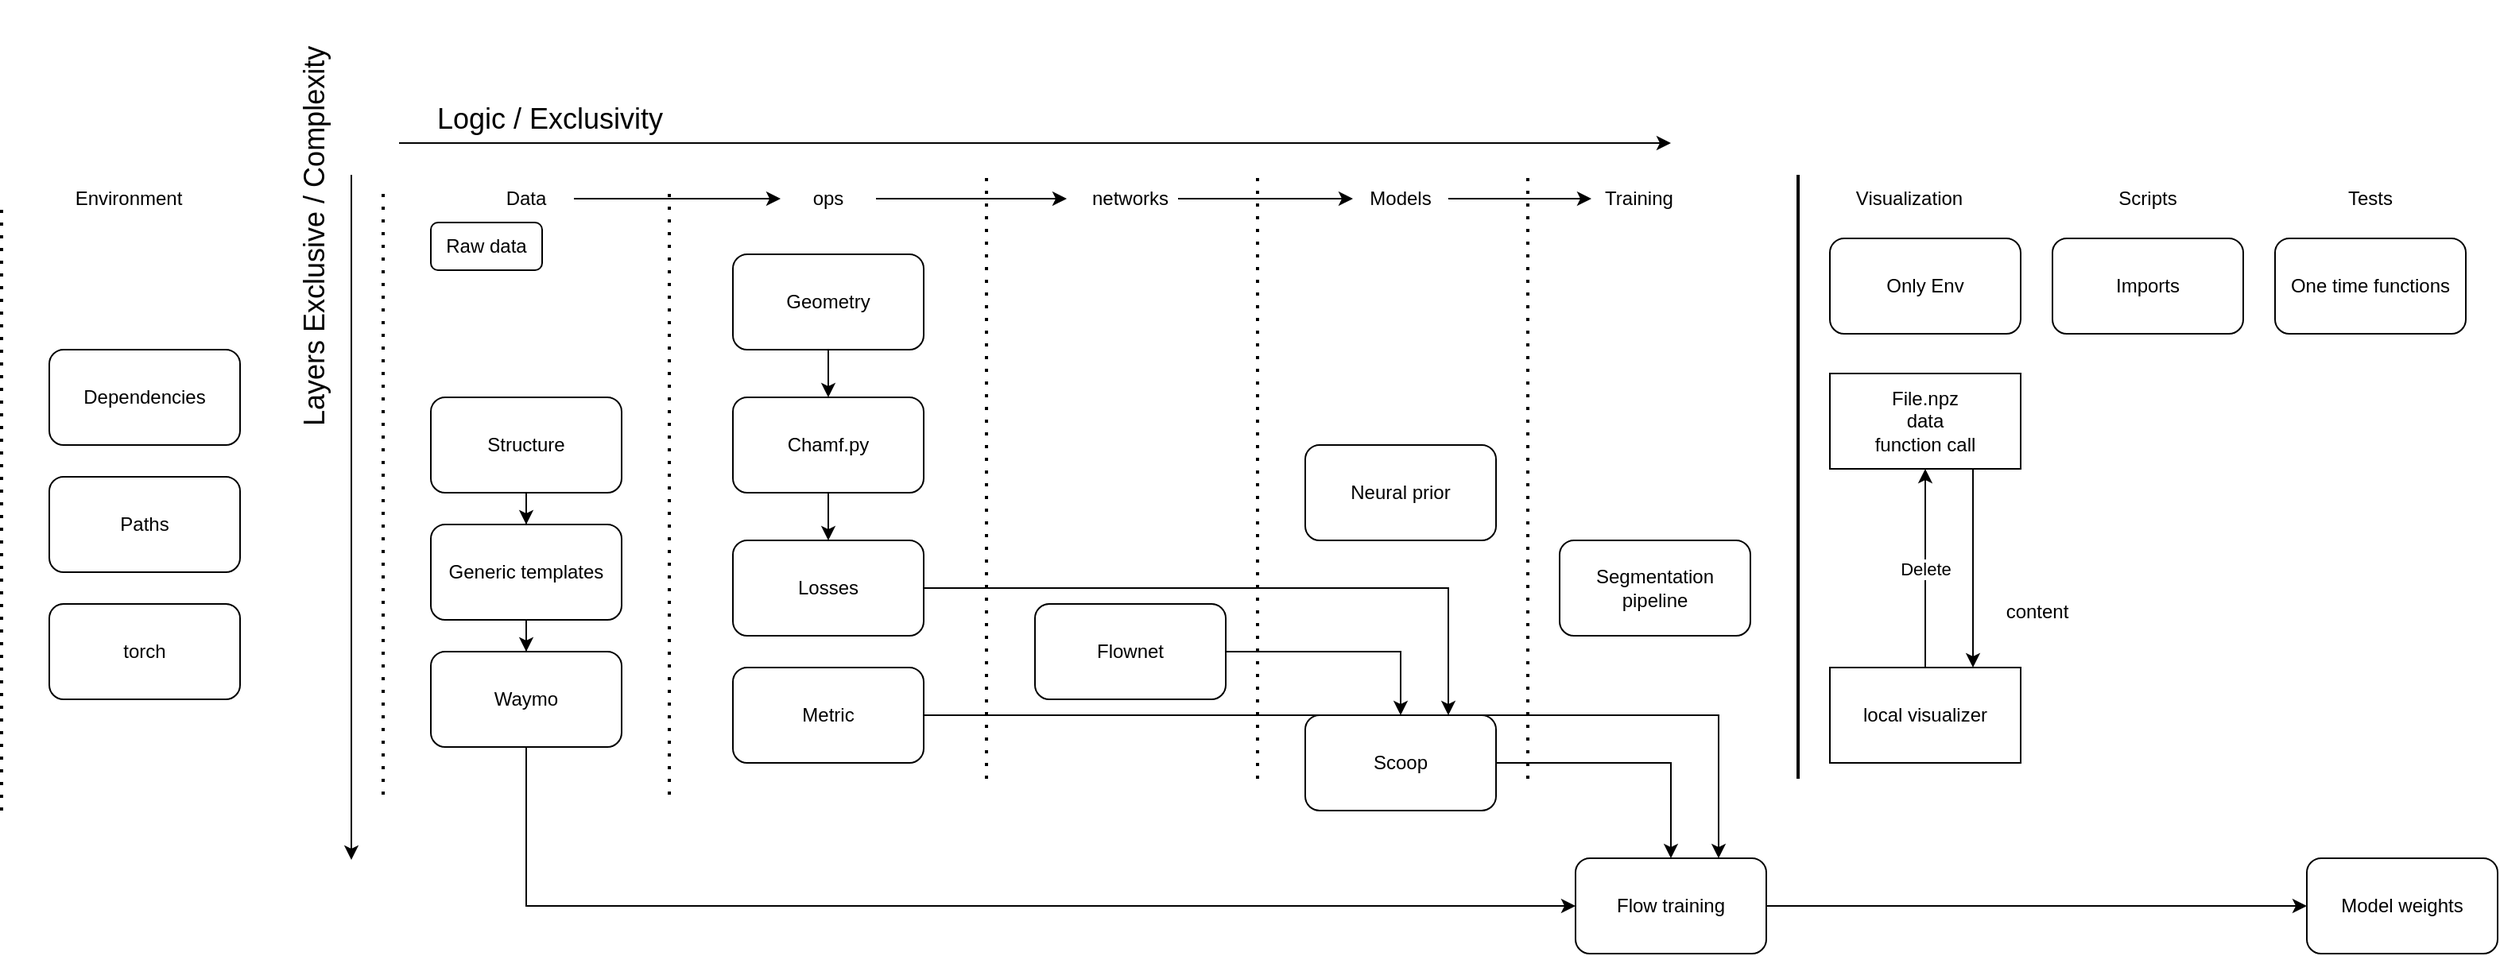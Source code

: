 <mxfile version="21.1.2" type="device">
  <diagram name="Page-1" id="DpgzWi51kZh1wFnS16hX">
    <mxGraphModel dx="3117" dy="1332" grid="1" gridSize="10" guides="1" tooltips="1" connect="1" arrows="1" fold="1" page="1" pageScale="1" pageWidth="850" pageHeight="1100" math="0" shadow="0">
      <root>
        <mxCell id="0" />
        <mxCell id="1" parent="0" />
        <mxCell id="9ZsxYOg9hQhBu1GxgSwE-1" style="edgeStyle=orthogonalEdgeStyle;rounded=0;orthogonalLoop=1;jettySize=auto;html=1;" parent="1" source="9ZsxYOg9hQhBu1GxgSwE-2" target="9ZsxYOg9hQhBu1GxgSwE-4" edge="1">
          <mxGeometry relative="1" as="geometry" />
        </mxCell>
        <mxCell id="9ZsxYOg9hQhBu1GxgSwE-2" value="Generic templates" style="rounded=1;whiteSpace=wrap;html=1;" parent="1" vertex="1">
          <mxGeometry x="10" y="790" width="120" height="60" as="geometry" />
        </mxCell>
        <mxCell id="9ZsxYOg9hQhBu1GxgSwE-3" style="edgeStyle=orthogonalEdgeStyle;rounded=0;orthogonalLoop=1;jettySize=auto;html=1;entryX=0;entryY=0.5;entryDx=0;entryDy=0;" parent="1" source="9ZsxYOg9hQhBu1GxgSwE-4" target="9ZsxYOg9hQhBu1GxgSwE-28" edge="1">
          <mxGeometry relative="1" as="geometry">
            <Array as="points">
              <mxPoint x="70" y="1030" />
            </Array>
          </mxGeometry>
        </mxCell>
        <mxCell id="9ZsxYOg9hQhBu1GxgSwE-4" value="Waymo" style="rounded=1;whiteSpace=wrap;html=1;" parent="1" vertex="1">
          <mxGeometry x="10" y="870" width="120" height="60" as="geometry" />
        </mxCell>
        <mxCell id="9ZsxYOg9hQhBu1GxgSwE-5" value="torch" style="rounded=1;whiteSpace=wrap;html=1;" parent="1" vertex="1">
          <mxGeometry x="-230" y="840" width="120" height="60" as="geometry" />
        </mxCell>
        <mxCell id="9ZsxYOg9hQhBu1GxgSwE-6" value="Dependencies" style="rounded=1;whiteSpace=wrap;html=1;" parent="1" vertex="1">
          <mxGeometry x="-230" y="680" width="120" height="60" as="geometry" />
        </mxCell>
        <mxCell id="9ZsxYOg9hQhBu1GxgSwE-7" style="edgeStyle=orthogonalEdgeStyle;rounded=0;orthogonalLoop=1;jettySize=auto;html=1;entryX=0.75;entryY=0;entryDx=0;entryDy=0;" parent="1" source="9ZsxYOg9hQhBu1GxgSwE-8" target="9ZsxYOg9hQhBu1GxgSwE-22" edge="1">
          <mxGeometry relative="1" as="geometry" />
        </mxCell>
        <mxCell id="9ZsxYOg9hQhBu1GxgSwE-8" value="Losses" style="rounded=1;whiteSpace=wrap;html=1;" parent="1" vertex="1">
          <mxGeometry x="200" y="800" width="120" height="60" as="geometry" />
        </mxCell>
        <mxCell id="9ZsxYOg9hQhBu1GxgSwE-9" value="" style="endArrow=none;dashed=1;html=1;dashPattern=1 3;strokeWidth=2;rounded=0;" parent="1" edge="1">
          <mxGeometry width="50" height="50" relative="1" as="geometry">
            <mxPoint x="160" y="960" as="sourcePoint" />
            <mxPoint x="160" y="580" as="targetPoint" />
          </mxGeometry>
        </mxCell>
        <mxCell id="9ZsxYOg9hQhBu1GxgSwE-10" value="" style="endArrow=none;dashed=1;html=1;dashPattern=1 3;strokeWidth=2;rounded=0;" parent="1" edge="1">
          <mxGeometry width="50" height="50" relative="1" as="geometry">
            <mxPoint x="-20" y="960" as="sourcePoint" />
            <mxPoint x="-20" y="580" as="targetPoint" />
          </mxGeometry>
        </mxCell>
        <mxCell id="9ZsxYOg9hQhBu1GxgSwE-11" style="edgeStyle=orthogonalEdgeStyle;rounded=0;orthogonalLoop=1;jettySize=auto;html=1;entryX=0;entryY=0.5;entryDx=0;entryDy=0;" parent="1" source="9ZsxYOg9hQhBu1GxgSwE-12" target="9ZsxYOg9hQhBu1GxgSwE-14" edge="1">
          <mxGeometry relative="1" as="geometry" />
        </mxCell>
        <mxCell id="9ZsxYOg9hQhBu1GxgSwE-12" value="Data" style="text;html=1;strokeColor=none;fillColor=none;align=center;verticalAlign=middle;whiteSpace=wrap;rounded=0;" parent="1" vertex="1">
          <mxGeometry x="40" y="570" width="60" height="30" as="geometry" />
        </mxCell>
        <mxCell id="9ZsxYOg9hQhBu1GxgSwE-13" style="edgeStyle=orthogonalEdgeStyle;rounded=0;orthogonalLoop=1;jettySize=auto;html=1;" parent="1" source="9ZsxYOg9hQhBu1GxgSwE-14" edge="1">
          <mxGeometry relative="1" as="geometry">
            <mxPoint x="410" y="585" as="targetPoint" />
          </mxGeometry>
        </mxCell>
        <mxCell id="9ZsxYOg9hQhBu1GxgSwE-14" value="ops" style="text;html=1;strokeColor=none;fillColor=none;align=center;verticalAlign=middle;whiteSpace=wrap;rounded=0;" parent="1" vertex="1">
          <mxGeometry x="230" y="570" width="60" height="30" as="geometry" />
        </mxCell>
        <mxCell id="9ZsxYOg9hQhBu1GxgSwE-15" style="edgeStyle=orthogonalEdgeStyle;rounded=0;orthogonalLoop=1;jettySize=auto;html=1;entryX=0;entryY=0.5;entryDx=0;entryDy=0;" parent="1" source="9ZsxYOg9hQhBu1GxgSwE-16" target="9ZsxYOg9hQhBu1GxgSwE-18" edge="1">
          <mxGeometry relative="1" as="geometry" />
        </mxCell>
        <mxCell id="9ZsxYOg9hQhBu1GxgSwE-16" value="networks" style="text;html=1;strokeColor=none;fillColor=none;align=center;verticalAlign=middle;whiteSpace=wrap;rounded=0;" parent="1" vertex="1">
          <mxGeometry x="420" y="570" width="60" height="30" as="geometry" />
        </mxCell>
        <mxCell id="9ZsxYOg9hQhBu1GxgSwE-17" style="edgeStyle=orthogonalEdgeStyle;rounded=0;orthogonalLoop=1;jettySize=auto;html=1;entryX=0;entryY=0.5;entryDx=0;entryDy=0;" parent="1" source="9ZsxYOg9hQhBu1GxgSwE-18" target="9ZsxYOg9hQhBu1GxgSwE-23" edge="1">
          <mxGeometry relative="1" as="geometry" />
        </mxCell>
        <mxCell id="9ZsxYOg9hQhBu1GxgSwE-18" value="Models" style="text;html=1;strokeColor=none;fillColor=none;align=center;verticalAlign=middle;whiteSpace=wrap;rounded=0;" parent="1" vertex="1">
          <mxGeometry x="590" y="570" width="60" height="30" as="geometry" />
        </mxCell>
        <mxCell id="9ZsxYOg9hQhBu1GxgSwE-19" style="edgeStyle=orthogonalEdgeStyle;rounded=0;orthogonalLoop=1;jettySize=auto;html=1;entryX=0.5;entryY=0;entryDx=0;entryDy=0;" parent="1" source="9ZsxYOg9hQhBu1GxgSwE-20" target="9ZsxYOg9hQhBu1GxgSwE-22" edge="1">
          <mxGeometry relative="1" as="geometry" />
        </mxCell>
        <mxCell id="9ZsxYOg9hQhBu1GxgSwE-20" value="Flownet" style="rounded=1;whiteSpace=wrap;html=1;" parent="1" vertex="1">
          <mxGeometry x="390" y="840" width="120" height="60" as="geometry" />
        </mxCell>
        <mxCell id="9ZsxYOg9hQhBu1GxgSwE-21" style="edgeStyle=orthogonalEdgeStyle;rounded=0;orthogonalLoop=1;jettySize=auto;html=1;" parent="1" source="9ZsxYOg9hQhBu1GxgSwE-22" target="9ZsxYOg9hQhBu1GxgSwE-28" edge="1">
          <mxGeometry relative="1" as="geometry" />
        </mxCell>
        <mxCell id="9ZsxYOg9hQhBu1GxgSwE-22" value="Scoop" style="rounded=1;whiteSpace=wrap;html=1;" parent="1" vertex="1">
          <mxGeometry x="560" y="910" width="120" height="60" as="geometry" />
        </mxCell>
        <mxCell id="9ZsxYOg9hQhBu1GxgSwE-23" value="Training" style="text;html=1;strokeColor=none;fillColor=none;align=center;verticalAlign=middle;whiteSpace=wrap;rounded=0;" parent="1" vertex="1">
          <mxGeometry x="740" y="570" width="60" height="30" as="geometry" />
        </mxCell>
        <mxCell id="9ZsxYOg9hQhBu1GxgSwE-24" style="edgeStyle=orthogonalEdgeStyle;rounded=0;orthogonalLoop=1;jettySize=auto;html=1;entryX=0.75;entryY=0;entryDx=0;entryDy=0;" parent="1" source="9ZsxYOg9hQhBu1GxgSwE-25" target="9ZsxYOg9hQhBu1GxgSwE-28" edge="1">
          <mxGeometry relative="1" as="geometry" />
        </mxCell>
        <mxCell id="9ZsxYOg9hQhBu1GxgSwE-25" value="Metric" style="rounded=1;whiteSpace=wrap;html=1;" parent="1" vertex="1">
          <mxGeometry x="200" y="880" width="120" height="60" as="geometry" />
        </mxCell>
        <mxCell id="9ZsxYOg9hQhBu1GxgSwE-26" value="" style="endArrow=classic;html=1;rounded=0;" parent="1" edge="1">
          <mxGeometry width="50" height="50" relative="1" as="geometry">
            <mxPoint x="-10" y="550" as="sourcePoint" />
            <mxPoint x="790" y="550" as="targetPoint" />
          </mxGeometry>
        </mxCell>
        <mxCell id="9ZsxYOg9hQhBu1GxgSwE-27" value="Logic / Exclusivity" style="text;html=1;strokeColor=none;fillColor=none;align=center;verticalAlign=middle;whiteSpace=wrap;rounded=0;fontSize=18;" parent="1" vertex="1">
          <mxGeometry x="-80" y="520" width="330" height="30" as="geometry" />
        </mxCell>
        <mxCell id="uUpfiSnN3jfPOjwqITpE-4" style="edgeStyle=orthogonalEdgeStyle;rounded=0;orthogonalLoop=1;jettySize=auto;html=1;" parent="1" source="9ZsxYOg9hQhBu1GxgSwE-28" target="uUpfiSnN3jfPOjwqITpE-2" edge="1">
          <mxGeometry relative="1" as="geometry" />
        </mxCell>
        <mxCell id="9ZsxYOg9hQhBu1GxgSwE-28" value="Flow training" style="rounded=1;whiteSpace=wrap;html=1;" parent="1" vertex="1">
          <mxGeometry x="730" y="1000" width="120" height="60" as="geometry" />
        </mxCell>
        <mxCell id="9ZsxYOg9hQhBu1GxgSwE-29" value="Paths" style="rounded=1;whiteSpace=wrap;html=1;" parent="1" vertex="1">
          <mxGeometry x="-230" y="760" width="120" height="60" as="geometry" />
        </mxCell>
        <mxCell id="9ZsxYOg9hQhBu1GxgSwE-30" value="" style="endArrow=none;dashed=1;html=1;dashPattern=1 3;strokeWidth=2;rounded=0;" parent="1" edge="1">
          <mxGeometry width="50" height="50" relative="1" as="geometry">
            <mxPoint x="359.5" y="950" as="sourcePoint" />
            <mxPoint x="359.5" y="570" as="targetPoint" />
          </mxGeometry>
        </mxCell>
        <mxCell id="9ZsxYOg9hQhBu1GxgSwE-31" value="" style="endArrow=none;dashed=1;html=1;dashPattern=1 3;strokeWidth=2;rounded=0;" parent="1" edge="1">
          <mxGeometry width="50" height="50" relative="1" as="geometry">
            <mxPoint x="530" y="950" as="sourcePoint" />
            <mxPoint x="530" y="570" as="targetPoint" />
          </mxGeometry>
        </mxCell>
        <mxCell id="9ZsxYOg9hQhBu1GxgSwE-32" value="" style="endArrow=none;dashed=1;html=1;dashPattern=1 3;strokeWidth=2;rounded=0;" parent="1" edge="1">
          <mxGeometry width="50" height="50" relative="1" as="geometry">
            <mxPoint x="700" y="950" as="sourcePoint" />
            <mxPoint x="700" y="570" as="targetPoint" />
          </mxGeometry>
        </mxCell>
        <mxCell id="9ZsxYOg9hQhBu1GxgSwE-33" style="edgeStyle=orthogonalEdgeStyle;rounded=0;orthogonalLoop=1;jettySize=auto;html=1;entryX=0.5;entryY=0;entryDx=0;entryDy=0;" parent="1" source="9ZsxYOg9hQhBu1GxgSwE-42" target="9ZsxYOg9hQhBu1GxgSwE-8" edge="1">
          <mxGeometry relative="1" as="geometry" />
        </mxCell>
        <mxCell id="9ZsxYOg9hQhBu1GxgSwE-34" value="Geometry" style="rounded=1;whiteSpace=wrap;html=1;" parent="1" vertex="1">
          <mxGeometry x="200" y="620" width="120" height="60" as="geometry" />
        </mxCell>
        <mxCell id="9ZsxYOg9hQhBu1GxgSwE-35" value="Visualization" style="text;html=1;strokeColor=none;fillColor=none;align=center;verticalAlign=middle;whiteSpace=wrap;rounded=0;" parent="1" vertex="1">
          <mxGeometry x="900" y="570" width="80" height="30" as="geometry" />
        </mxCell>
        <mxCell id="9ZsxYOg9hQhBu1GxgSwE-36" value="" style="endArrow=none;html=1;strokeWidth=2;rounded=0;" parent="1" edge="1">
          <mxGeometry width="50" height="50" relative="1" as="geometry">
            <mxPoint x="870" y="950" as="sourcePoint" />
            <mxPoint x="870" y="570" as="targetPoint" />
          </mxGeometry>
        </mxCell>
        <mxCell id="9ZsxYOg9hQhBu1GxgSwE-37" value="Only Env" style="rounded=1;whiteSpace=wrap;html=1;" parent="1" vertex="1">
          <mxGeometry x="890" y="610" width="120" height="60" as="geometry" />
        </mxCell>
        <mxCell id="9ZsxYOg9hQhBu1GxgSwE-38" value="Scripts" style="text;html=1;strokeColor=none;fillColor=none;align=center;verticalAlign=middle;whiteSpace=wrap;rounded=0;" parent="1" vertex="1">
          <mxGeometry x="1050" y="570" width="80" height="30" as="geometry" />
        </mxCell>
        <mxCell id="9ZsxYOg9hQhBu1GxgSwE-39" value="Imports" style="rounded=1;whiteSpace=wrap;html=1;" parent="1" vertex="1">
          <mxGeometry x="1030" y="610" width="120" height="60" as="geometry" />
        </mxCell>
        <mxCell id="9ZsxYOg9hQhBu1GxgSwE-40" value="Tests" style="text;html=1;strokeColor=none;fillColor=none;align=center;verticalAlign=middle;whiteSpace=wrap;rounded=0;" parent="1" vertex="1">
          <mxGeometry x="1190" y="570" width="80" height="30" as="geometry" />
        </mxCell>
        <mxCell id="9ZsxYOg9hQhBu1GxgSwE-41" value="One time functions" style="rounded=1;whiteSpace=wrap;html=1;" parent="1" vertex="1">
          <mxGeometry x="1170" y="610" width="120" height="60" as="geometry" />
        </mxCell>
        <mxCell id="9ZsxYOg9hQhBu1GxgSwE-43" value="Segmentation pipeline" style="rounded=1;whiteSpace=wrap;html=1;" parent="1" vertex="1">
          <mxGeometry x="720" y="800" width="120" height="60" as="geometry" />
        </mxCell>
        <mxCell id="9ZsxYOg9hQhBu1GxgSwE-44" value="Layers Exclusive / Complexity" style="text;whiteSpace=wrap;html=1;fontSize=18;direction=west;flipH=0;flipV=1;rotation=-90;" parent="1" vertex="1">
          <mxGeometry x="-195" y="575" width="270" height="40" as="geometry" />
        </mxCell>
        <mxCell id="9ZsxYOg9hQhBu1GxgSwE-45" value="" style="endArrow=classic;html=1;rounded=0;" parent="1" edge="1">
          <mxGeometry width="50" height="50" relative="1" as="geometry">
            <mxPoint x="-40" y="570" as="sourcePoint" />
            <mxPoint x="-40" y="1001" as="targetPoint" />
          </mxGeometry>
        </mxCell>
        <mxCell id="9ZsxYOg9hQhBu1GxgSwE-46" value="Environment" style="text;html=1;strokeColor=none;fillColor=none;align=center;verticalAlign=middle;whiteSpace=wrap;rounded=0;" parent="1" vertex="1">
          <mxGeometry x="-220" y="570" width="80" height="30" as="geometry" />
        </mxCell>
        <mxCell id="9ZsxYOg9hQhBu1GxgSwE-47" value="" style="endArrow=none;dashed=1;html=1;dashPattern=1 3;strokeWidth=2;rounded=0;" parent="1" edge="1">
          <mxGeometry width="50" height="50" relative="1" as="geometry">
            <mxPoint x="-260" y="970" as="sourcePoint" />
            <mxPoint x="-260" y="590" as="targetPoint" />
          </mxGeometry>
        </mxCell>
        <mxCell id="9ZsxYOg9hQhBu1GxgSwE-48" style="edgeStyle=orthogonalEdgeStyle;rounded=0;orthogonalLoop=1;jettySize=auto;html=1;entryX=0.5;entryY=0;entryDx=0;entryDy=0;" parent="1" source="9ZsxYOg9hQhBu1GxgSwE-49" target="9ZsxYOg9hQhBu1GxgSwE-2" edge="1">
          <mxGeometry relative="1" as="geometry" />
        </mxCell>
        <mxCell id="9ZsxYOg9hQhBu1GxgSwE-49" value="Structure" style="rounded=1;whiteSpace=wrap;html=1;" parent="1" vertex="1">
          <mxGeometry x="10" y="710" width="120" height="60" as="geometry" />
        </mxCell>
        <mxCell id="9ZsxYOg9hQhBu1GxgSwE-50" value="Raw data" style="rounded=1;whiteSpace=wrap;html=1;" parent="1" vertex="1">
          <mxGeometry x="10" y="600" width="70" height="30" as="geometry" />
        </mxCell>
        <mxCell id="9ZsxYOg9hQhBu1GxgSwE-51" value="" style="edgeStyle=orthogonalEdgeStyle;rounded=0;orthogonalLoop=1;jettySize=auto;html=1;entryX=0.5;entryY=0;entryDx=0;entryDy=0;" parent="1" source="9ZsxYOg9hQhBu1GxgSwE-34" target="9ZsxYOg9hQhBu1GxgSwE-42" edge="1">
          <mxGeometry relative="1" as="geometry">
            <mxPoint x="260" y="680" as="sourcePoint" />
            <mxPoint x="260" y="800" as="targetPoint" />
          </mxGeometry>
        </mxCell>
        <mxCell id="9ZsxYOg9hQhBu1GxgSwE-42" value="Chamf.py" style="rounded=1;whiteSpace=wrap;html=1;" parent="1" vertex="1">
          <mxGeometry x="200" y="710" width="120" height="60" as="geometry" />
        </mxCell>
        <mxCell id="uUpfiSnN3jfPOjwqITpE-2" value="Model weights" style="rounded=1;whiteSpace=wrap;html=1;" parent="1" vertex="1">
          <mxGeometry x="1190" y="1000" width="120" height="60" as="geometry" />
        </mxCell>
        <mxCell id="6EWsWymsvcqVXeqXcoDS-8" value="Delete" style="edgeStyle=orthogonalEdgeStyle;rounded=0;orthogonalLoop=1;jettySize=auto;html=1;" parent="1" source="6EWsWymsvcqVXeqXcoDS-4" target="6EWsWymsvcqVXeqXcoDS-7" edge="1">
          <mxGeometry relative="1" as="geometry" />
        </mxCell>
        <mxCell id="6EWsWymsvcqVXeqXcoDS-4" value="local visualizer" style="rounded=0;whiteSpace=wrap;html=1;" parent="1" vertex="1">
          <mxGeometry x="890" y="880" width="120" height="60" as="geometry" />
        </mxCell>
        <mxCell id="6EWsWymsvcqVXeqXcoDS-10" style="edgeStyle=orthogonalEdgeStyle;rounded=0;orthogonalLoop=1;jettySize=auto;html=1;entryX=0.75;entryY=0;entryDx=0;entryDy=0;" parent="1" source="6EWsWymsvcqVXeqXcoDS-7" target="6EWsWymsvcqVXeqXcoDS-4" edge="1">
          <mxGeometry relative="1" as="geometry">
            <Array as="points">
              <mxPoint x="980" y="790" />
              <mxPoint x="980" y="790" />
            </Array>
          </mxGeometry>
        </mxCell>
        <mxCell id="6EWsWymsvcqVXeqXcoDS-7" value="File.npz&lt;br&gt;data&lt;br&gt;function call" style="rounded=0;whiteSpace=wrap;html=1;" parent="1" vertex="1">
          <mxGeometry x="890" y="695" width="120" height="60" as="geometry" />
        </mxCell>
        <mxCell id="6EWsWymsvcqVXeqXcoDS-11" value="content" style="text;html=1;align=center;verticalAlign=middle;resizable=0;points=[];autosize=1;strokeColor=none;fillColor=none;" parent="1" vertex="1">
          <mxGeometry x="990" y="830" width="60" height="30" as="geometry" />
        </mxCell>
        <mxCell id="se0uwnG_suXZXh7HOPSY-1" value="Neural prior" style="rounded=1;whiteSpace=wrap;html=1;" vertex="1" parent="1">
          <mxGeometry x="560" y="740" width="120" height="60" as="geometry" />
        </mxCell>
      </root>
    </mxGraphModel>
  </diagram>
</mxfile>
